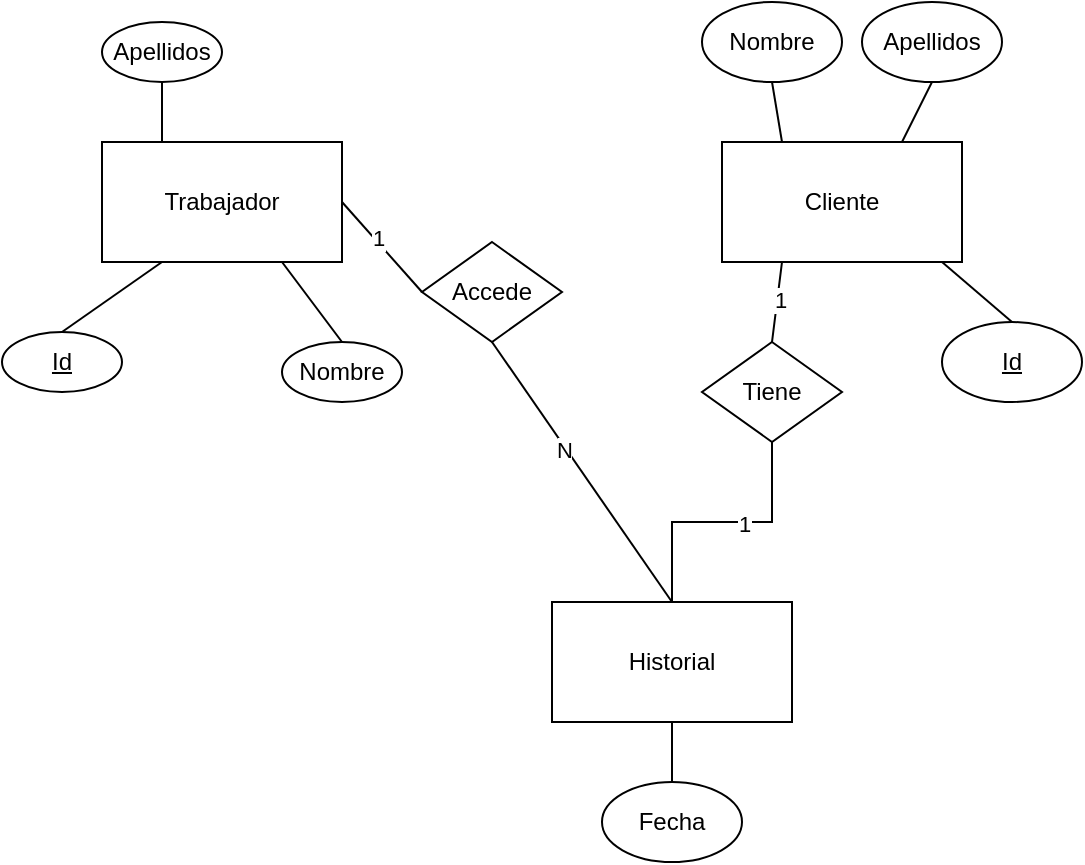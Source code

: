 <mxfile version="23.1.2" type="github">
  <diagram id="R2lEEEUBdFMjLlhIrx00" name="Page-1">
    <mxGraphModel dx="810" dy="451" grid="1" gridSize="10" guides="1" tooltips="1" connect="1" arrows="1" fold="1" page="1" pageScale="1" pageWidth="850" pageHeight="1100" math="0" shadow="0" extFonts="Permanent Marker^https://fonts.googleapis.com/css?family=Permanent+Marker">
      <root>
        <mxCell id="0" />
        <mxCell id="1" parent="0" />
        <mxCell id="xiHN5ZuXpYM65SC3CbbS-1" value="" style="shape=partialRectangle;overflow=hidden;connectable=0;fillColor=none;top=0;left=0;bottom=0;right=0;" vertex="1" parent="1">
          <mxGeometry x="110" y="270" width="30" height="30" as="geometry">
            <mxRectangle width="30" height="30" as="alternateBounds" />
          </mxGeometry>
        </mxCell>
        <mxCell id="xiHN5ZuXpYM65SC3CbbS-48" value="Trabajador" style="rounded=0;whiteSpace=wrap;html=1;" vertex="1" parent="1">
          <mxGeometry x="80" y="110" width="120" height="60" as="geometry" />
        </mxCell>
        <mxCell id="xiHN5ZuXpYM65SC3CbbS-49" value="" style="endArrow=none;html=1;rounded=0;entryX=0.25;entryY=1;entryDx=0;entryDy=0;exitX=0.5;exitY=0;exitDx=0;exitDy=0;" edge="1" parent="1" source="xiHN5ZuXpYM65SC3CbbS-50" target="xiHN5ZuXpYM65SC3CbbS-48">
          <mxGeometry width="50" height="50" relative="1" as="geometry">
            <mxPoint x="100" y="210" as="sourcePoint" />
            <mxPoint x="340" y="190" as="targetPoint" />
          </mxGeometry>
        </mxCell>
        <mxCell id="xiHN5ZuXpYM65SC3CbbS-50" value="&lt;u&gt;Id&lt;/u&gt;" style="ellipse;whiteSpace=wrap;html=1;" vertex="1" parent="1">
          <mxGeometry x="30" y="205" width="60" height="30" as="geometry" />
        </mxCell>
        <mxCell id="xiHN5ZuXpYM65SC3CbbS-51" value="" style="endArrow=none;html=1;rounded=0;entryX=0.75;entryY=1;entryDx=0;entryDy=0;exitX=0.5;exitY=0;exitDx=0;exitDy=0;" edge="1" parent="1" source="xiHN5ZuXpYM65SC3CbbS-52" target="xiHN5ZuXpYM65SC3CbbS-48">
          <mxGeometry width="50" height="50" relative="1" as="geometry">
            <mxPoint x="170" y="210" as="sourcePoint" />
            <mxPoint x="120" y="180" as="targetPoint" />
          </mxGeometry>
        </mxCell>
        <mxCell id="xiHN5ZuXpYM65SC3CbbS-52" value="Nombre" style="ellipse;whiteSpace=wrap;html=1;" vertex="1" parent="1">
          <mxGeometry x="170" y="210" width="60" height="30" as="geometry" />
        </mxCell>
        <mxCell id="xiHN5ZuXpYM65SC3CbbS-53" value="Apellidos" style="ellipse;whiteSpace=wrap;html=1;" vertex="1" parent="1">
          <mxGeometry x="80" y="50" width="60" height="30" as="geometry" />
        </mxCell>
        <mxCell id="xiHN5ZuXpYM65SC3CbbS-54" value="" style="endArrow=none;html=1;rounded=0;entryX=0.5;entryY=1;entryDx=0;entryDy=0;exitX=0.25;exitY=0;exitDx=0;exitDy=0;" edge="1" parent="1" source="xiHN5ZuXpYM65SC3CbbS-48" target="xiHN5ZuXpYM65SC3CbbS-53">
          <mxGeometry width="50" height="50" relative="1" as="geometry">
            <mxPoint x="110" y="220" as="sourcePoint" />
            <mxPoint x="120" y="180" as="targetPoint" />
          </mxGeometry>
        </mxCell>
        <mxCell id="xiHN5ZuXpYM65SC3CbbS-55" value="Accede" style="rhombus;whiteSpace=wrap;html=1;" vertex="1" parent="1">
          <mxGeometry x="240" y="160" width="70" height="50" as="geometry" />
        </mxCell>
        <mxCell id="xiHN5ZuXpYM65SC3CbbS-56" value="" style="endArrow=none;html=1;rounded=0;exitX=1;exitY=0.5;exitDx=0;exitDy=0;entryX=0;entryY=0.5;entryDx=0;entryDy=0;" edge="1" parent="1" source="xiHN5ZuXpYM65SC3CbbS-48" target="xiHN5ZuXpYM65SC3CbbS-55">
          <mxGeometry width="50" height="50" relative="1" as="geometry">
            <mxPoint x="310" y="210" as="sourcePoint" />
            <mxPoint x="360" y="160" as="targetPoint" />
          </mxGeometry>
        </mxCell>
        <mxCell id="xiHN5ZuXpYM65SC3CbbS-68" value="1" style="edgeLabel;html=1;align=center;verticalAlign=middle;resizable=0;points=[];" vertex="1" connectable="0" parent="xiHN5ZuXpYM65SC3CbbS-56">
          <mxGeometry x="-0.174" y="1" relative="1" as="geometry">
            <mxPoint as="offset" />
          </mxGeometry>
        </mxCell>
        <mxCell id="xiHN5ZuXpYM65SC3CbbS-57" value="" style="endArrow=none;html=1;rounded=0;exitX=0.5;exitY=1;exitDx=0;exitDy=0;entryX=0.5;entryY=0;entryDx=0;entryDy=0;" edge="1" parent="1" source="xiHN5ZuXpYM65SC3CbbS-55" target="xiHN5ZuXpYM65SC3CbbS-70">
          <mxGeometry width="50" height="50" relative="1" as="geometry">
            <mxPoint x="380" y="139.76" as="sourcePoint" />
            <mxPoint x="410" y="140" as="targetPoint" />
          </mxGeometry>
        </mxCell>
        <mxCell id="xiHN5ZuXpYM65SC3CbbS-69" value="N" style="edgeLabel;html=1;align=center;verticalAlign=middle;resizable=0;points=[];" vertex="1" connectable="0" parent="xiHN5ZuXpYM65SC3CbbS-57">
          <mxGeometry x="-0.186" y="-1" relative="1" as="geometry">
            <mxPoint as="offset" />
          </mxGeometry>
        </mxCell>
        <mxCell id="xiHN5ZuXpYM65SC3CbbS-58" value="Cliente" style="rounded=0;whiteSpace=wrap;html=1;" vertex="1" parent="1">
          <mxGeometry x="390" y="110" width="120" height="60" as="geometry" />
        </mxCell>
        <mxCell id="xiHN5ZuXpYM65SC3CbbS-61" value="" style="endArrow=none;html=1;rounded=0;entryX=0.25;entryY=1;entryDx=0;entryDy=0;exitX=0.5;exitY=0;exitDx=0;exitDy=0;" edge="1" parent="1" source="xiHN5ZuXpYM65SC3CbbS-76" target="xiHN5ZuXpYM65SC3CbbS-58">
          <mxGeometry width="50" height="50" relative="1" as="geometry">
            <mxPoint x="415" y="205" as="sourcePoint" />
            <mxPoint x="360" y="160" as="targetPoint" />
          </mxGeometry>
        </mxCell>
        <mxCell id="xiHN5ZuXpYM65SC3CbbS-79" value="1" style="edgeLabel;html=1;align=center;verticalAlign=middle;resizable=0;points=[];" vertex="1" connectable="0" parent="xiHN5ZuXpYM65SC3CbbS-61">
          <mxGeometry x="0.095" y="-1" relative="1" as="geometry">
            <mxPoint as="offset" />
          </mxGeometry>
        </mxCell>
        <mxCell id="xiHN5ZuXpYM65SC3CbbS-62" value="&lt;u&gt;Id&lt;/u&gt;" style="ellipse;whiteSpace=wrap;html=1;" vertex="1" parent="1">
          <mxGeometry x="500" y="200" width="70" height="40" as="geometry" />
        </mxCell>
        <mxCell id="xiHN5ZuXpYM65SC3CbbS-63" value="" style="endArrow=none;html=1;rounded=0;entryX=0.25;entryY=1;entryDx=0;entryDy=0;exitX=0.5;exitY=0;exitDx=0;exitDy=0;" edge="1" parent="1" source="xiHN5ZuXpYM65SC3CbbS-62">
          <mxGeometry width="50" height="50" relative="1" as="geometry">
            <mxPoint x="390" y="210" as="sourcePoint" />
            <mxPoint x="500" y="170" as="targetPoint" />
          </mxGeometry>
        </mxCell>
        <mxCell id="xiHN5ZuXpYM65SC3CbbS-64" value="Nombre" style="ellipse;whiteSpace=wrap;html=1;" vertex="1" parent="1">
          <mxGeometry x="380" y="40" width="70" height="40" as="geometry" />
        </mxCell>
        <mxCell id="xiHN5ZuXpYM65SC3CbbS-65" value="" style="endArrow=none;html=1;rounded=0;entryX=0.25;entryY=0;entryDx=0;entryDy=0;exitX=0.5;exitY=1;exitDx=0;exitDy=0;" edge="1" parent="1" source="xiHN5ZuXpYM65SC3CbbS-64" target="xiHN5ZuXpYM65SC3CbbS-58">
          <mxGeometry width="50" height="50" relative="1" as="geometry">
            <mxPoint x="320" y="45" as="sourcePoint" />
            <mxPoint x="430" y="5" as="targetPoint" />
          </mxGeometry>
        </mxCell>
        <mxCell id="xiHN5ZuXpYM65SC3CbbS-66" value="Apellidos" style="ellipse;whiteSpace=wrap;html=1;" vertex="1" parent="1">
          <mxGeometry x="460" y="40" width="70" height="40" as="geometry" />
        </mxCell>
        <mxCell id="xiHN5ZuXpYM65SC3CbbS-67" value="" style="endArrow=none;html=1;rounded=0;entryX=0.75;entryY=0;entryDx=0;entryDy=0;exitX=0.5;exitY=1;exitDx=0;exitDy=0;" edge="1" parent="1" source="xiHN5ZuXpYM65SC3CbbS-66" target="xiHN5ZuXpYM65SC3CbbS-58">
          <mxGeometry width="50" height="50" relative="1" as="geometry">
            <mxPoint x="435" y="90" as="sourcePoint" />
            <mxPoint x="430" y="120" as="targetPoint" />
          </mxGeometry>
        </mxCell>
        <mxCell id="xiHN5ZuXpYM65SC3CbbS-70" value="Historial" style="rounded=0;whiteSpace=wrap;html=1;" vertex="1" parent="1">
          <mxGeometry x="305" y="340" width="120" height="60" as="geometry" />
        </mxCell>
        <mxCell id="xiHN5ZuXpYM65SC3CbbS-77" style="edgeStyle=orthogonalEdgeStyle;rounded=0;orthogonalLoop=1;jettySize=auto;html=1;entryX=0.5;entryY=0;entryDx=0;entryDy=0;endArrow=none;endFill=0;" edge="1" parent="1" source="xiHN5ZuXpYM65SC3CbbS-76" target="xiHN5ZuXpYM65SC3CbbS-70">
          <mxGeometry relative="1" as="geometry" />
        </mxCell>
        <mxCell id="xiHN5ZuXpYM65SC3CbbS-78" value="1" style="edgeLabel;html=1;align=center;verticalAlign=middle;resizable=0;points=[];" vertex="1" connectable="0" parent="xiHN5ZuXpYM65SC3CbbS-77">
          <mxGeometry x="-0.159" y="1" relative="1" as="geometry">
            <mxPoint as="offset" />
          </mxGeometry>
        </mxCell>
        <mxCell id="xiHN5ZuXpYM65SC3CbbS-76" value="Tiene" style="rhombus;whiteSpace=wrap;html=1;" vertex="1" parent="1">
          <mxGeometry x="380" y="210" width="70" height="50" as="geometry" />
        </mxCell>
        <mxCell id="xiHN5ZuXpYM65SC3CbbS-80" value="Fecha" style="ellipse;whiteSpace=wrap;html=1;" vertex="1" parent="1">
          <mxGeometry x="330" y="430" width="70" height="40" as="geometry" />
        </mxCell>
        <mxCell id="xiHN5ZuXpYM65SC3CbbS-81" value="" style="endArrow=none;html=1;rounded=0;entryX=0.5;entryY=1;entryDx=0;entryDy=0;exitX=0.5;exitY=0;exitDx=0;exitDy=0;" edge="1" parent="1" source="xiHN5ZuXpYM65SC3CbbS-80" target="xiHN5ZuXpYM65SC3CbbS-70">
          <mxGeometry width="50" height="50" relative="1" as="geometry">
            <mxPoint x="310" y="280" as="sourcePoint" />
            <mxPoint x="360" y="230" as="targetPoint" />
          </mxGeometry>
        </mxCell>
      </root>
    </mxGraphModel>
  </diagram>
</mxfile>
